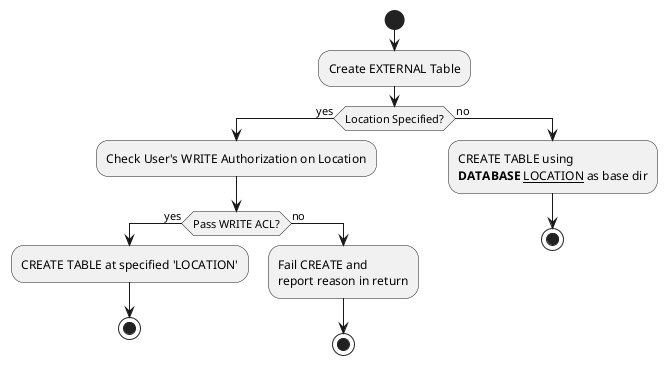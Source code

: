 @startuml
start

:Create EXTERNAL Table;

  if (Location Specified?) then (yes)
    :Check User's WRITE Authorization on Location;
    if (Pass WRITE ACL?) then (yes)
        :CREATE TABLE at specified 'LOCATION';
        stop
    else (no)
        :Fail CREATE and\nreport reason in return;
        stop
    endif
  else (no)
    :CREATE TABLE using\n**DATABASE** __LOCATION__ as base dir;
    stop
  endif

@enduml